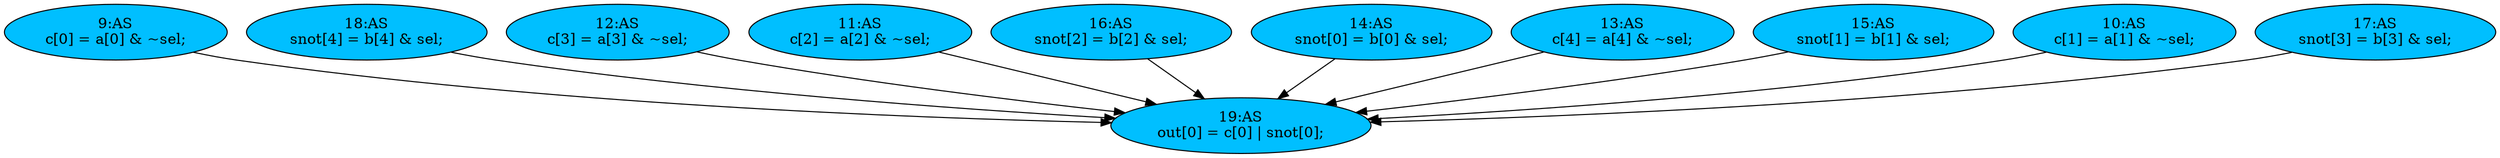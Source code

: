 strict digraph "compose( ,  )" {
	node [label="\N"];
	"9:AS"	[ast="<pyverilog.vparser.ast.Assign object at 0x7f00442e3610>",
		def_var="['c']",
		fillcolor=deepskyblue,
		label="9:AS
c[0] = a[0] & ~sel;",
		statements="[]",
		style=filled,
		typ=Assign,
		use_var="['a', 'sel']"];
	"19:AS"	[ast="<pyverilog.vparser.ast.Assign object at 0x7f00437f0250>",
		def_var="['out']",
		fillcolor=deepskyblue,
		label="19:AS
out[0] = c[0] | snot[0];",
		statements="[]",
		style=filled,
		typ=Assign,
		use_var="['c', 'snot']"];
	"9:AS" -> "19:AS";
	"18:AS"	[ast="<pyverilog.vparser.ast.Assign object at 0x7f0043f58e90>",
		def_var="['snot']",
		fillcolor=deepskyblue,
		label="18:AS
snot[4] = b[4] & sel;",
		statements="[]",
		style=filled,
		typ=Assign,
		use_var="['b', 'sel']"];
	"18:AS" -> "19:AS";
	"12:AS"	[ast="<pyverilog.vparser.ast.Assign object at 0x7f0044701610>",
		def_var="['c']",
		fillcolor=deepskyblue,
		label="12:AS
c[3] = a[3] & ~sel;",
		statements="[]",
		style=filled,
		typ=Assign,
		use_var="['a', 'sel']"];
	"12:AS" -> "19:AS";
	"11:AS"	[ast="<pyverilog.vparser.ast.Assign object at 0x7f00442e6750>",
		def_var="['c']",
		fillcolor=deepskyblue,
		label="11:AS
c[2] = a[2] & ~sel;",
		statements="[]",
		style=filled,
		typ=Assign,
		use_var="['a', 'sel']"];
	"11:AS" -> "19:AS";
	"16:AS"	[ast="<pyverilog.vparser.ast.Assign object at 0x7f0043f58a90>",
		def_var="['snot']",
		fillcolor=deepskyblue,
		label="16:AS
snot[2] = b[2] & sel;",
		statements="[]",
		style=filled,
		typ=Assign,
		use_var="['b', 'sel']"];
	"16:AS" -> "19:AS";
	"14:AS"	[ast="<pyverilog.vparser.ast.Assign object at 0x7f0043f58d10>",
		def_var="['snot']",
		fillcolor=deepskyblue,
		label="14:AS
snot[0] = b[0] & sel;",
		statements="[]",
		style=filled,
		typ=Assign,
		use_var="['b', 'sel']"];
	"14:AS" -> "19:AS";
	"13:AS"	[ast="<pyverilog.vparser.ast.Assign object at 0x7f0044360890>",
		def_var="['c']",
		fillcolor=deepskyblue,
		label="13:AS
c[4] = a[4] & ~sel;",
		statements="[]",
		style=filled,
		typ=Assign,
		use_var="['a', 'sel']"];
	"13:AS" -> "19:AS";
	"15:AS"	[ast="<pyverilog.vparser.ast.Assign object at 0x7f0043f58d90>",
		def_var="['snot']",
		fillcolor=deepskyblue,
		label="15:AS
snot[1] = b[1] & sel;",
		statements="[]",
		style=filled,
		typ=Assign,
		use_var="['b', 'sel']"];
	"15:AS" -> "19:AS";
	"10:AS"	[ast="<pyverilog.vparser.ast.Assign object at 0x7f00442f1450>",
		def_var="['c']",
		fillcolor=deepskyblue,
		label="10:AS
c[1] = a[1] & ~sel;",
		statements="[]",
		style=filled,
		typ=Assign,
		use_var="['a', 'sel']"];
	"10:AS" -> "19:AS";
	"17:AS"	[ast="<pyverilog.vparser.ast.Assign object at 0x7f0043f586d0>",
		def_var="['snot']",
		fillcolor=deepskyblue,
		label="17:AS
snot[3] = b[3] & sel;",
		statements="[]",
		style=filled,
		typ=Assign,
		use_var="['b', 'sel']"];
	"17:AS" -> "19:AS";
}
